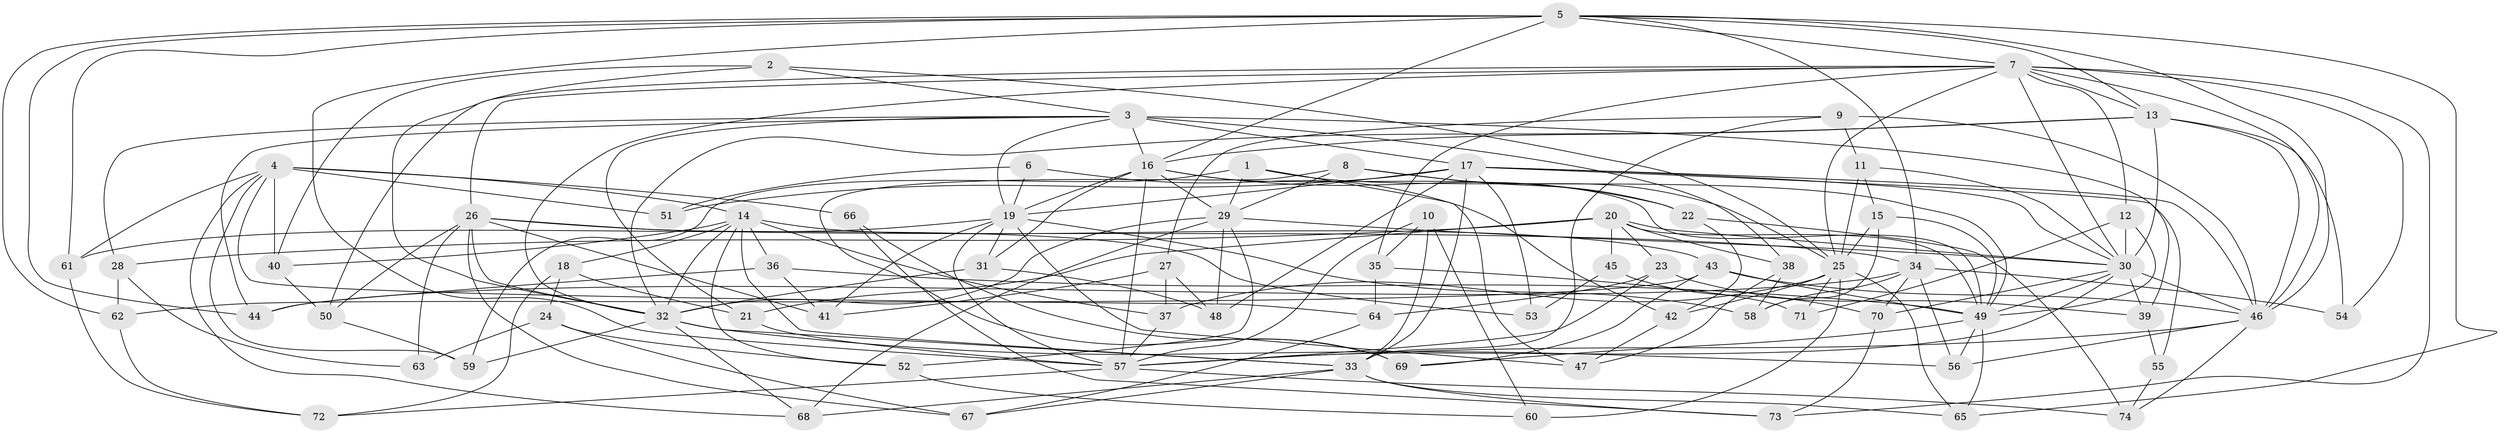 // original degree distribution, {4: 1.0}
// Generated by graph-tools (version 1.1) at 2025/38/03/09/25 02:38:14]
// undirected, 74 vertices, 197 edges
graph export_dot {
graph [start="1"]
  node [color=gray90,style=filled];
  1;
  2;
  3;
  4;
  5;
  6;
  7;
  8;
  9;
  10;
  11;
  12;
  13;
  14;
  15;
  16;
  17;
  18;
  19;
  20;
  21;
  22;
  23;
  24;
  25;
  26;
  27;
  28;
  29;
  30;
  31;
  32;
  33;
  34;
  35;
  36;
  37;
  38;
  39;
  40;
  41;
  42;
  43;
  44;
  45;
  46;
  47;
  48;
  49;
  50;
  51;
  52;
  53;
  54;
  55;
  56;
  57;
  58;
  59;
  60;
  61;
  62;
  63;
  64;
  65;
  66;
  67;
  68;
  69;
  70;
  71;
  72;
  73;
  74;
  1 -- 29 [weight=1.0];
  1 -- 47 [weight=1.0];
  1 -- 49 [weight=1.0];
  1 -- 59 [weight=1.0];
  2 -- 3 [weight=1.0];
  2 -- 25 [weight=1.0];
  2 -- 32 [weight=1.0];
  2 -- 40 [weight=1.0];
  3 -- 16 [weight=1.0];
  3 -- 17 [weight=2.0];
  3 -- 19 [weight=1.0];
  3 -- 21 [weight=1.0];
  3 -- 28 [weight=1.0];
  3 -- 38 [weight=1.0];
  3 -- 39 [weight=1.0];
  3 -- 44 [weight=1.0];
  4 -- 14 [weight=1.0];
  4 -- 40 [weight=1.0];
  4 -- 51 [weight=2.0];
  4 -- 59 [weight=1.0];
  4 -- 61 [weight=1.0];
  4 -- 64 [weight=1.0];
  4 -- 66 [weight=2.0];
  4 -- 68 [weight=1.0];
  5 -- 7 [weight=1.0];
  5 -- 13 [weight=1.0];
  5 -- 16 [weight=1.0];
  5 -- 34 [weight=1.0];
  5 -- 44 [weight=1.0];
  5 -- 46 [weight=1.0];
  5 -- 57 [weight=1.0];
  5 -- 61 [weight=1.0];
  5 -- 62 [weight=1.0];
  5 -- 65 [weight=1.0];
  6 -- 19 [weight=2.0];
  6 -- 42 [weight=1.0];
  6 -- 51 [weight=1.0];
  7 -- 12 [weight=1.0];
  7 -- 13 [weight=1.0];
  7 -- 25 [weight=1.0];
  7 -- 26 [weight=1.0];
  7 -- 30 [weight=1.0];
  7 -- 32 [weight=1.0];
  7 -- 35 [weight=1.0];
  7 -- 46 [weight=1.0];
  7 -- 50 [weight=1.0];
  7 -- 54 [weight=1.0];
  7 -- 73 [weight=1.0];
  8 -- 22 [weight=1.0];
  8 -- 25 [weight=1.0];
  8 -- 29 [weight=1.0];
  8 -- 69 [weight=1.0];
  9 -- 11 [weight=1.0];
  9 -- 27 [weight=1.0];
  9 -- 33 [weight=1.0];
  9 -- 46 [weight=1.0];
  10 -- 33 [weight=1.0];
  10 -- 35 [weight=1.0];
  10 -- 57 [weight=1.0];
  10 -- 60 [weight=1.0];
  11 -- 15 [weight=1.0];
  11 -- 25 [weight=1.0];
  11 -- 30 [weight=1.0];
  12 -- 30 [weight=1.0];
  12 -- 49 [weight=1.0];
  12 -- 71 [weight=1.0];
  13 -- 16 [weight=2.0];
  13 -- 30 [weight=1.0];
  13 -- 32 [weight=1.0];
  13 -- 46 [weight=1.0];
  13 -- 54 [weight=1.0];
  14 -- 18 [weight=1.0];
  14 -- 32 [weight=1.0];
  14 -- 33 [weight=1.0];
  14 -- 36 [weight=1.0];
  14 -- 37 [weight=1.0];
  14 -- 40 [weight=1.0];
  14 -- 43 [weight=2.0];
  14 -- 52 [weight=1.0];
  15 -- 25 [weight=1.0];
  15 -- 49 [weight=1.0];
  15 -- 58 [weight=1.0];
  16 -- 19 [weight=2.0];
  16 -- 22 [weight=1.0];
  16 -- 29 [weight=2.0];
  16 -- 31 [weight=1.0];
  16 -- 49 [weight=1.0];
  16 -- 57 [weight=1.0];
  17 -- 19 [weight=1.0];
  17 -- 30 [weight=1.0];
  17 -- 33 [weight=2.0];
  17 -- 46 [weight=1.0];
  17 -- 48 [weight=1.0];
  17 -- 51 [weight=1.0];
  17 -- 53 [weight=1.0];
  17 -- 55 [weight=2.0];
  18 -- 21 [weight=1.0];
  18 -- 24 [weight=1.0];
  18 -- 72 [weight=1.0];
  19 -- 31 [weight=1.0];
  19 -- 41 [weight=1.0];
  19 -- 47 [weight=1.0];
  19 -- 57 [weight=1.0];
  19 -- 58 [weight=1.0];
  19 -- 61 [weight=1.0];
  20 -- 21 [weight=2.0];
  20 -- 23 [weight=1.0];
  20 -- 28 [weight=1.0];
  20 -- 30 [weight=1.0];
  20 -- 38 [weight=1.0];
  20 -- 45 [weight=2.0];
  20 -- 49 [weight=2.0];
  21 -- 57 [weight=2.0];
  22 -- 42 [weight=1.0];
  22 -- 74 [weight=1.0];
  23 -- 39 [weight=1.0];
  23 -- 57 [weight=1.0];
  23 -- 64 [weight=1.0];
  24 -- 52 [weight=1.0];
  24 -- 63 [weight=1.0];
  24 -- 67 [weight=1.0];
  25 -- 37 [weight=1.0];
  25 -- 42 [weight=1.0];
  25 -- 60 [weight=2.0];
  25 -- 65 [weight=1.0];
  25 -- 71 [weight=2.0];
  26 -- 32 [weight=1.0];
  26 -- 34 [weight=3.0];
  26 -- 41 [weight=1.0];
  26 -- 50 [weight=1.0];
  26 -- 53 [weight=2.0];
  26 -- 63 [weight=2.0];
  26 -- 67 [weight=1.0];
  27 -- 37 [weight=1.0];
  27 -- 41 [weight=1.0];
  27 -- 48 [weight=1.0];
  28 -- 62 [weight=1.0];
  28 -- 63 [weight=1.0];
  29 -- 30 [weight=1.0];
  29 -- 32 [weight=2.0];
  29 -- 48 [weight=1.0];
  29 -- 52 [weight=1.0];
  29 -- 68 [weight=1.0];
  30 -- 39 [weight=1.0];
  30 -- 46 [weight=1.0];
  30 -- 49 [weight=1.0];
  30 -- 57 [weight=1.0];
  30 -- 70 [weight=1.0];
  31 -- 32 [weight=1.0];
  31 -- 48 [weight=1.0];
  32 -- 33 [weight=1.0];
  32 -- 56 [weight=1.0];
  32 -- 59 [weight=1.0];
  32 -- 68 [weight=1.0];
  33 -- 65 [weight=1.0];
  33 -- 67 [weight=1.0];
  33 -- 68 [weight=1.0];
  33 -- 73 [weight=1.0];
  34 -- 44 [weight=1.0];
  34 -- 54 [weight=2.0];
  34 -- 56 [weight=1.0];
  34 -- 58 [weight=1.0];
  34 -- 70 [weight=1.0];
  35 -- 64 [weight=1.0];
  35 -- 71 [weight=1.0];
  36 -- 41 [weight=1.0];
  36 -- 44 [weight=1.0];
  36 -- 49 [weight=1.0];
  37 -- 57 [weight=1.0];
  38 -- 47 [weight=1.0];
  38 -- 58 [weight=1.0];
  39 -- 55 [weight=1.0];
  40 -- 50 [weight=1.0];
  42 -- 47 [weight=1.0];
  43 -- 46 [weight=1.0];
  43 -- 49 [weight=1.0];
  43 -- 62 [weight=1.0];
  43 -- 69 [weight=1.0];
  45 -- 53 [weight=1.0];
  45 -- 70 [weight=1.0];
  46 -- 56 [weight=1.0];
  46 -- 57 [weight=1.0];
  46 -- 74 [weight=1.0];
  49 -- 56 [weight=1.0];
  49 -- 65 [weight=1.0];
  49 -- 69 [weight=1.0];
  50 -- 59 [weight=1.0];
  52 -- 60 [weight=1.0];
  55 -- 74 [weight=1.0];
  57 -- 72 [weight=1.0];
  57 -- 74 [weight=1.0];
  61 -- 72 [weight=1.0];
  62 -- 72 [weight=1.0];
  64 -- 67 [weight=1.0];
  66 -- 69 [weight=1.0];
  66 -- 73 [weight=1.0];
  70 -- 73 [weight=1.0];
}
